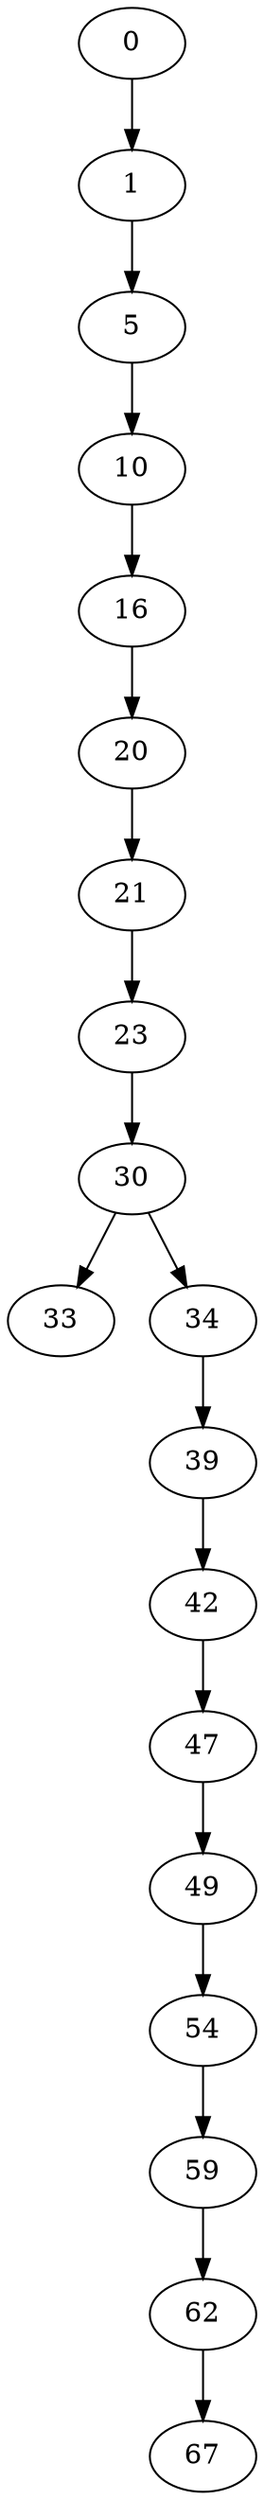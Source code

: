 digraph D{
0 -> 1
1 -> 5
5 -> 10
10 -> 16
16 -> 20
20 -> 21
21 -> 23
23 -> 30
30 -> 33
30 -> 34
34 -> 39
39 -> 42
42 -> 47
47 -> 49
49 -> 54
54 -> 59
59 -> 62
62 -> 67
}